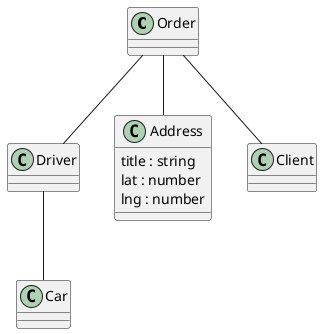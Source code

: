 http://www.plantuml.com/plantuml/png/HOv13i9G24Jtd88Bz0AkQdJl6Rv26XBA0gWRuzqbLUngvat8C7FayDnMXOUE2BmviV_yrUNvXyjeToPoBdq1fgGodZ3InHP07LbastfdBxBbe7VtgB0bmFu8fwc3vgu_Bdh7LohOjyniLBC_

@startuml
class Order
class Driver
class Car
class Address {
 title : string
 lat : number
 lng : number
}
class Client

Order -- Client
Order -- Address

Order -- Driver
Driver -- Car
@enduml
